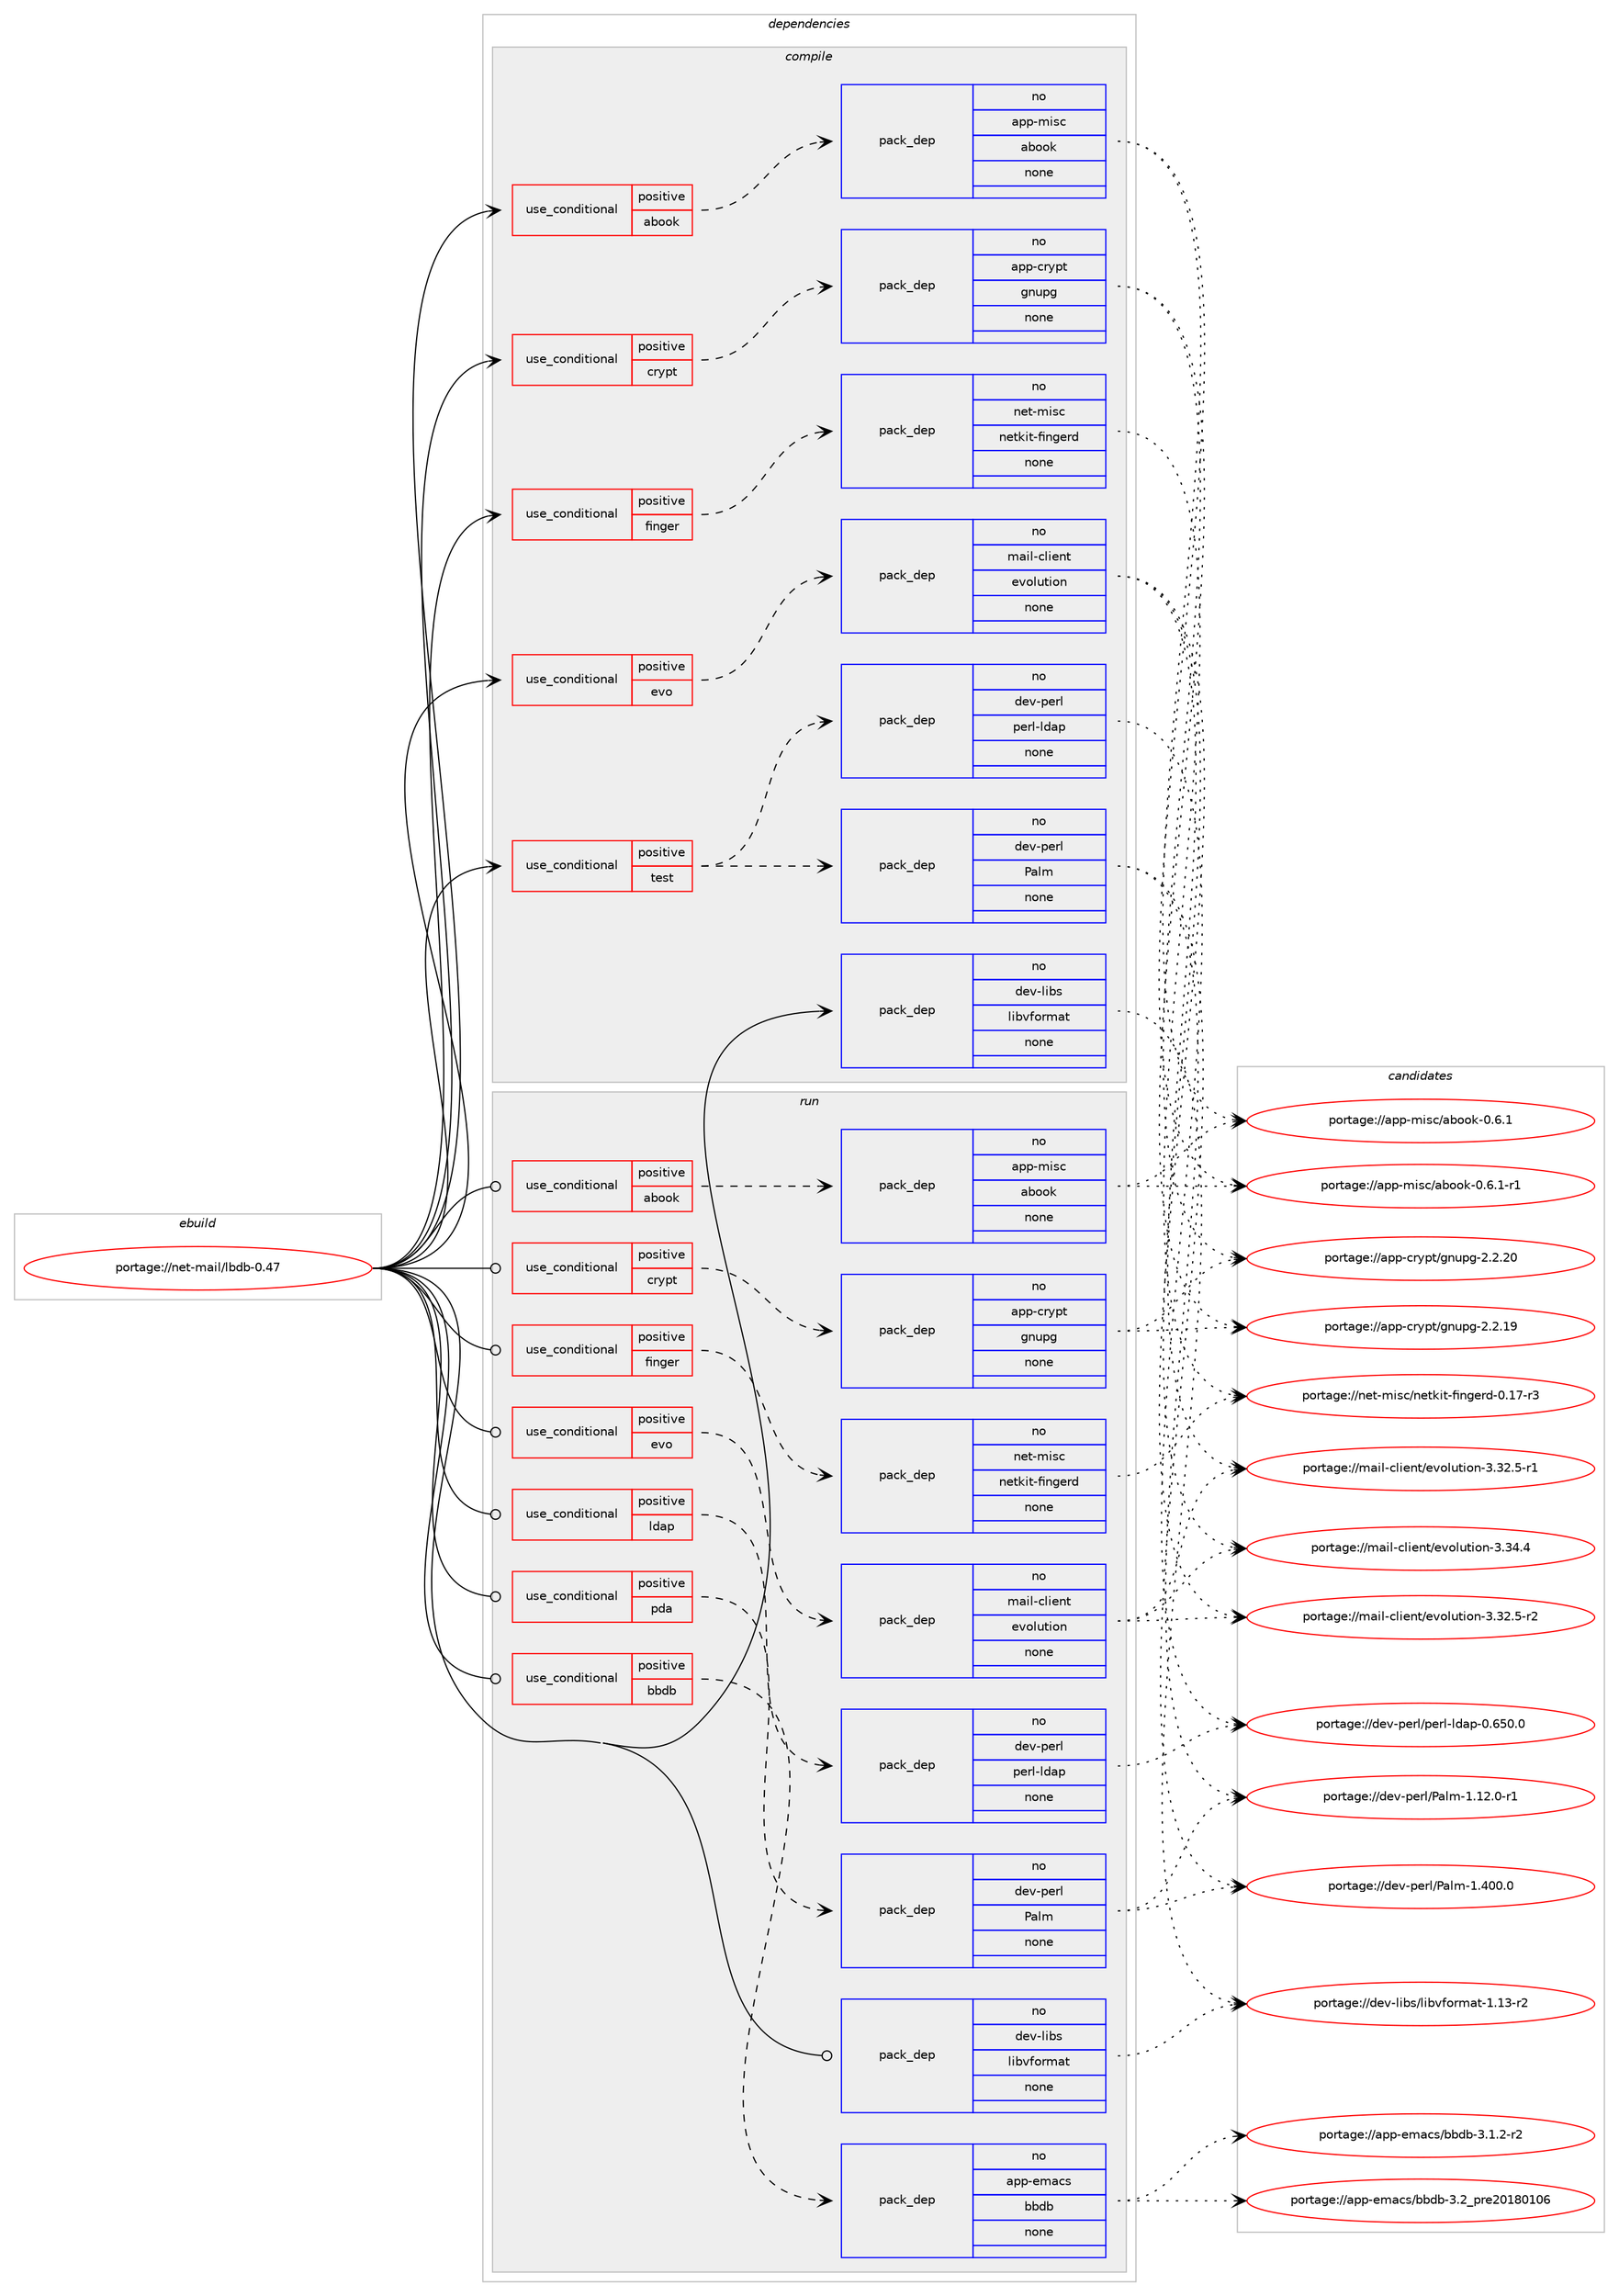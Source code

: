 digraph prolog {

# *************
# Graph options
# *************

newrank=true;
concentrate=true;
compound=true;
graph [rankdir=LR,fontname=Helvetica,fontsize=10,ranksep=1.5];#, ranksep=2.5, nodesep=0.2];
edge  [arrowhead=vee];
node  [fontname=Helvetica,fontsize=10];

# **********
# The ebuild
# **********

subgraph cluster_leftcol {
color=gray;
rank=same;
label=<<i>ebuild</i>>;
id [label="portage://net-mail/lbdb-0.47", color=red, width=4, href="../net-mail/lbdb-0.47.svg"];
}

# ****************
# The dependencies
# ****************

subgraph cluster_midcol {
color=gray;
label=<<i>dependencies</i>>;
subgraph cluster_compile {
fillcolor="#eeeeee";
style=filled;
label=<<i>compile</i>>;
subgraph cond750 {
dependency6777 [label=<<TABLE BORDER="0" CELLBORDER="1" CELLSPACING="0" CELLPADDING="4"><TR><TD ROWSPAN="3" CELLPADDING="10">use_conditional</TD></TR><TR><TD>positive</TD></TR><TR><TD>abook</TD></TR></TABLE>>, shape=none, color=red];
subgraph pack5950 {
dependency6778 [label=<<TABLE BORDER="0" CELLBORDER="1" CELLSPACING="0" CELLPADDING="4" WIDTH="220"><TR><TD ROWSPAN="6" CELLPADDING="30">pack_dep</TD></TR><TR><TD WIDTH="110">no</TD></TR><TR><TD>app-misc</TD></TR><TR><TD>abook</TD></TR><TR><TD>none</TD></TR><TR><TD></TD></TR></TABLE>>, shape=none, color=blue];
}
dependency6777:e -> dependency6778:w [weight=20,style="dashed",arrowhead="vee"];
}
id:e -> dependency6777:w [weight=20,style="solid",arrowhead="vee"];
subgraph cond751 {
dependency6779 [label=<<TABLE BORDER="0" CELLBORDER="1" CELLSPACING="0" CELLPADDING="4"><TR><TD ROWSPAN="3" CELLPADDING="10">use_conditional</TD></TR><TR><TD>positive</TD></TR><TR><TD>crypt</TD></TR></TABLE>>, shape=none, color=red];
subgraph pack5951 {
dependency6780 [label=<<TABLE BORDER="0" CELLBORDER="1" CELLSPACING="0" CELLPADDING="4" WIDTH="220"><TR><TD ROWSPAN="6" CELLPADDING="30">pack_dep</TD></TR><TR><TD WIDTH="110">no</TD></TR><TR><TD>app-crypt</TD></TR><TR><TD>gnupg</TD></TR><TR><TD>none</TD></TR><TR><TD></TD></TR></TABLE>>, shape=none, color=blue];
}
dependency6779:e -> dependency6780:w [weight=20,style="dashed",arrowhead="vee"];
}
id:e -> dependency6779:w [weight=20,style="solid",arrowhead="vee"];
subgraph cond752 {
dependency6781 [label=<<TABLE BORDER="0" CELLBORDER="1" CELLSPACING="0" CELLPADDING="4"><TR><TD ROWSPAN="3" CELLPADDING="10">use_conditional</TD></TR><TR><TD>positive</TD></TR><TR><TD>evo</TD></TR></TABLE>>, shape=none, color=red];
subgraph pack5952 {
dependency6782 [label=<<TABLE BORDER="0" CELLBORDER="1" CELLSPACING="0" CELLPADDING="4" WIDTH="220"><TR><TD ROWSPAN="6" CELLPADDING="30">pack_dep</TD></TR><TR><TD WIDTH="110">no</TD></TR><TR><TD>mail-client</TD></TR><TR><TD>evolution</TD></TR><TR><TD>none</TD></TR><TR><TD></TD></TR></TABLE>>, shape=none, color=blue];
}
dependency6781:e -> dependency6782:w [weight=20,style="dashed",arrowhead="vee"];
}
id:e -> dependency6781:w [weight=20,style="solid",arrowhead="vee"];
subgraph cond753 {
dependency6783 [label=<<TABLE BORDER="0" CELLBORDER="1" CELLSPACING="0" CELLPADDING="4"><TR><TD ROWSPAN="3" CELLPADDING="10">use_conditional</TD></TR><TR><TD>positive</TD></TR><TR><TD>finger</TD></TR></TABLE>>, shape=none, color=red];
subgraph pack5953 {
dependency6784 [label=<<TABLE BORDER="0" CELLBORDER="1" CELLSPACING="0" CELLPADDING="4" WIDTH="220"><TR><TD ROWSPAN="6" CELLPADDING="30">pack_dep</TD></TR><TR><TD WIDTH="110">no</TD></TR><TR><TD>net-misc</TD></TR><TR><TD>netkit-fingerd</TD></TR><TR><TD>none</TD></TR><TR><TD></TD></TR></TABLE>>, shape=none, color=blue];
}
dependency6783:e -> dependency6784:w [weight=20,style="dashed",arrowhead="vee"];
}
id:e -> dependency6783:w [weight=20,style="solid",arrowhead="vee"];
subgraph cond754 {
dependency6785 [label=<<TABLE BORDER="0" CELLBORDER="1" CELLSPACING="0" CELLPADDING="4"><TR><TD ROWSPAN="3" CELLPADDING="10">use_conditional</TD></TR><TR><TD>positive</TD></TR><TR><TD>test</TD></TR></TABLE>>, shape=none, color=red];
subgraph pack5954 {
dependency6786 [label=<<TABLE BORDER="0" CELLBORDER="1" CELLSPACING="0" CELLPADDING="4" WIDTH="220"><TR><TD ROWSPAN="6" CELLPADDING="30">pack_dep</TD></TR><TR><TD WIDTH="110">no</TD></TR><TR><TD>dev-perl</TD></TR><TR><TD>Palm</TD></TR><TR><TD>none</TD></TR><TR><TD></TD></TR></TABLE>>, shape=none, color=blue];
}
dependency6785:e -> dependency6786:w [weight=20,style="dashed",arrowhead="vee"];
subgraph pack5955 {
dependency6787 [label=<<TABLE BORDER="0" CELLBORDER="1" CELLSPACING="0" CELLPADDING="4" WIDTH="220"><TR><TD ROWSPAN="6" CELLPADDING="30">pack_dep</TD></TR><TR><TD WIDTH="110">no</TD></TR><TR><TD>dev-perl</TD></TR><TR><TD>perl-ldap</TD></TR><TR><TD>none</TD></TR><TR><TD></TD></TR></TABLE>>, shape=none, color=blue];
}
dependency6785:e -> dependency6787:w [weight=20,style="dashed",arrowhead="vee"];
}
id:e -> dependency6785:w [weight=20,style="solid",arrowhead="vee"];
subgraph pack5956 {
dependency6788 [label=<<TABLE BORDER="0" CELLBORDER="1" CELLSPACING="0" CELLPADDING="4" WIDTH="220"><TR><TD ROWSPAN="6" CELLPADDING="30">pack_dep</TD></TR><TR><TD WIDTH="110">no</TD></TR><TR><TD>dev-libs</TD></TR><TR><TD>libvformat</TD></TR><TR><TD>none</TD></TR><TR><TD></TD></TR></TABLE>>, shape=none, color=blue];
}
id:e -> dependency6788:w [weight=20,style="solid",arrowhead="vee"];
}
subgraph cluster_compileandrun {
fillcolor="#eeeeee";
style=filled;
label=<<i>compile and run</i>>;
}
subgraph cluster_run {
fillcolor="#eeeeee";
style=filled;
label=<<i>run</i>>;
subgraph cond755 {
dependency6789 [label=<<TABLE BORDER="0" CELLBORDER="1" CELLSPACING="0" CELLPADDING="4"><TR><TD ROWSPAN="3" CELLPADDING="10">use_conditional</TD></TR><TR><TD>positive</TD></TR><TR><TD>abook</TD></TR></TABLE>>, shape=none, color=red];
subgraph pack5957 {
dependency6790 [label=<<TABLE BORDER="0" CELLBORDER="1" CELLSPACING="0" CELLPADDING="4" WIDTH="220"><TR><TD ROWSPAN="6" CELLPADDING="30">pack_dep</TD></TR><TR><TD WIDTH="110">no</TD></TR><TR><TD>app-misc</TD></TR><TR><TD>abook</TD></TR><TR><TD>none</TD></TR><TR><TD></TD></TR></TABLE>>, shape=none, color=blue];
}
dependency6789:e -> dependency6790:w [weight=20,style="dashed",arrowhead="vee"];
}
id:e -> dependency6789:w [weight=20,style="solid",arrowhead="odot"];
subgraph cond756 {
dependency6791 [label=<<TABLE BORDER="0" CELLBORDER="1" CELLSPACING="0" CELLPADDING="4"><TR><TD ROWSPAN="3" CELLPADDING="10">use_conditional</TD></TR><TR><TD>positive</TD></TR><TR><TD>bbdb</TD></TR></TABLE>>, shape=none, color=red];
subgraph pack5958 {
dependency6792 [label=<<TABLE BORDER="0" CELLBORDER="1" CELLSPACING="0" CELLPADDING="4" WIDTH="220"><TR><TD ROWSPAN="6" CELLPADDING="30">pack_dep</TD></TR><TR><TD WIDTH="110">no</TD></TR><TR><TD>app-emacs</TD></TR><TR><TD>bbdb</TD></TR><TR><TD>none</TD></TR><TR><TD></TD></TR></TABLE>>, shape=none, color=blue];
}
dependency6791:e -> dependency6792:w [weight=20,style="dashed",arrowhead="vee"];
}
id:e -> dependency6791:w [weight=20,style="solid",arrowhead="odot"];
subgraph cond757 {
dependency6793 [label=<<TABLE BORDER="0" CELLBORDER="1" CELLSPACING="0" CELLPADDING="4"><TR><TD ROWSPAN="3" CELLPADDING="10">use_conditional</TD></TR><TR><TD>positive</TD></TR><TR><TD>crypt</TD></TR></TABLE>>, shape=none, color=red];
subgraph pack5959 {
dependency6794 [label=<<TABLE BORDER="0" CELLBORDER="1" CELLSPACING="0" CELLPADDING="4" WIDTH="220"><TR><TD ROWSPAN="6" CELLPADDING="30">pack_dep</TD></TR><TR><TD WIDTH="110">no</TD></TR><TR><TD>app-crypt</TD></TR><TR><TD>gnupg</TD></TR><TR><TD>none</TD></TR><TR><TD></TD></TR></TABLE>>, shape=none, color=blue];
}
dependency6793:e -> dependency6794:w [weight=20,style="dashed",arrowhead="vee"];
}
id:e -> dependency6793:w [weight=20,style="solid",arrowhead="odot"];
subgraph cond758 {
dependency6795 [label=<<TABLE BORDER="0" CELLBORDER="1" CELLSPACING="0" CELLPADDING="4"><TR><TD ROWSPAN="3" CELLPADDING="10">use_conditional</TD></TR><TR><TD>positive</TD></TR><TR><TD>evo</TD></TR></TABLE>>, shape=none, color=red];
subgraph pack5960 {
dependency6796 [label=<<TABLE BORDER="0" CELLBORDER="1" CELLSPACING="0" CELLPADDING="4" WIDTH="220"><TR><TD ROWSPAN="6" CELLPADDING="30">pack_dep</TD></TR><TR><TD WIDTH="110">no</TD></TR><TR><TD>mail-client</TD></TR><TR><TD>evolution</TD></TR><TR><TD>none</TD></TR><TR><TD></TD></TR></TABLE>>, shape=none, color=blue];
}
dependency6795:e -> dependency6796:w [weight=20,style="dashed",arrowhead="vee"];
}
id:e -> dependency6795:w [weight=20,style="solid",arrowhead="odot"];
subgraph cond759 {
dependency6797 [label=<<TABLE BORDER="0" CELLBORDER="1" CELLSPACING="0" CELLPADDING="4"><TR><TD ROWSPAN="3" CELLPADDING="10">use_conditional</TD></TR><TR><TD>positive</TD></TR><TR><TD>finger</TD></TR></TABLE>>, shape=none, color=red];
subgraph pack5961 {
dependency6798 [label=<<TABLE BORDER="0" CELLBORDER="1" CELLSPACING="0" CELLPADDING="4" WIDTH="220"><TR><TD ROWSPAN="6" CELLPADDING="30">pack_dep</TD></TR><TR><TD WIDTH="110">no</TD></TR><TR><TD>net-misc</TD></TR><TR><TD>netkit-fingerd</TD></TR><TR><TD>none</TD></TR><TR><TD></TD></TR></TABLE>>, shape=none, color=blue];
}
dependency6797:e -> dependency6798:w [weight=20,style="dashed",arrowhead="vee"];
}
id:e -> dependency6797:w [weight=20,style="solid",arrowhead="odot"];
subgraph cond760 {
dependency6799 [label=<<TABLE BORDER="0" CELLBORDER="1" CELLSPACING="0" CELLPADDING="4"><TR><TD ROWSPAN="3" CELLPADDING="10">use_conditional</TD></TR><TR><TD>positive</TD></TR><TR><TD>ldap</TD></TR></TABLE>>, shape=none, color=red];
subgraph pack5962 {
dependency6800 [label=<<TABLE BORDER="0" CELLBORDER="1" CELLSPACING="0" CELLPADDING="4" WIDTH="220"><TR><TD ROWSPAN="6" CELLPADDING="30">pack_dep</TD></TR><TR><TD WIDTH="110">no</TD></TR><TR><TD>dev-perl</TD></TR><TR><TD>perl-ldap</TD></TR><TR><TD>none</TD></TR><TR><TD></TD></TR></TABLE>>, shape=none, color=blue];
}
dependency6799:e -> dependency6800:w [weight=20,style="dashed",arrowhead="vee"];
}
id:e -> dependency6799:w [weight=20,style="solid",arrowhead="odot"];
subgraph cond761 {
dependency6801 [label=<<TABLE BORDER="0" CELLBORDER="1" CELLSPACING="0" CELLPADDING="4"><TR><TD ROWSPAN="3" CELLPADDING="10">use_conditional</TD></TR><TR><TD>positive</TD></TR><TR><TD>pda</TD></TR></TABLE>>, shape=none, color=red];
subgraph pack5963 {
dependency6802 [label=<<TABLE BORDER="0" CELLBORDER="1" CELLSPACING="0" CELLPADDING="4" WIDTH="220"><TR><TD ROWSPAN="6" CELLPADDING="30">pack_dep</TD></TR><TR><TD WIDTH="110">no</TD></TR><TR><TD>dev-perl</TD></TR><TR><TD>Palm</TD></TR><TR><TD>none</TD></TR><TR><TD></TD></TR></TABLE>>, shape=none, color=blue];
}
dependency6801:e -> dependency6802:w [weight=20,style="dashed",arrowhead="vee"];
}
id:e -> dependency6801:w [weight=20,style="solid",arrowhead="odot"];
subgraph pack5964 {
dependency6803 [label=<<TABLE BORDER="0" CELLBORDER="1" CELLSPACING="0" CELLPADDING="4" WIDTH="220"><TR><TD ROWSPAN="6" CELLPADDING="30">pack_dep</TD></TR><TR><TD WIDTH="110">no</TD></TR><TR><TD>dev-libs</TD></TR><TR><TD>libvformat</TD></TR><TR><TD>none</TD></TR><TR><TD></TD></TR></TABLE>>, shape=none, color=blue];
}
id:e -> dependency6803:w [weight=20,style="solid",arrowhead="odot"];
}
}

# **************
# The candidates
# **************

subgraph cluster_choices {
rank=same;
color=gray;
label=<<i>candidates</i>>;

subgraph choice5950 {
color=black;
nodesep=1;
choice9711211245109105115994797981111111074548465446494511449 [label="portage://app-misc/abook-0.6.1-r1", color=red, width=4,href="../app-misc/abook-0.6.1-r1.svg"];
choice971121124510910511599479798111111107454846544649 [label="portage://app-misc/abook-0.6.1", color=red, width=4,href="../app-misc/abook-0.6.1.svg"];
dependency6778:e -> choice9711211245109105115994797981111111074548465446494511449:w [style=dotted,weight="100"];
dependency6778:e -> choice971121124510910511599479798111111107454846544649:w [style=dotted,weight="100"];
}
subgraph choice5951 {
color=black;
nodesep=1;
choice9711211245991141211121164710311011711210345504650465048 [label="portage://app-crypt/gnupg-2.2.20", color=red, width=4,href="../app-crypt/gnupg-2.2.20.svg"];
choice9711211245991141211121164710311011711210345504650464957 [label="portage://app-crypt/gnupg-2.2.19", color=red, width=4,href="../app-crypt/gnupg-2.2.19.svg"];
dependency6780:e -> choice9711211245991141211121164710311011711210345504650465048:w [style=dotted,weight="100"];
dependency6780:e -> choice9711211245991141211121164710311011711210345504650464957:w [style=dotted,weight="100"];
}
subgraph choice5952 {
color=black;
nodesep=1;
choice1099710510845991081051011101164710111811110811711610511111045514651524652 [label="portage://mail-client/evolution-3.34.4", color=red, width=4,href="../mail-client/evolution-3.34.4.svg"];
choice10997105108459910810510111011647101118111108117116105111110455146515046534511450 [label="portage://mail-client/evolution-3.32.5-r2", color=red, width=4,href="../mail-client/evolution-3.32.5-r2.svg"];
choice10997105108459910810510111011647101118111108117116105111110455146515046534511449 [label="portage://mail-client/evolution-3.32.5-r1", color=red, width=4,href="../mail-client/evolution-3.32.5-r1.svg"];
dependency6782:e -> choice1099710510845991081051011101164710111811110811711610511111045514651524652:w [style=dotted,weight="100"];
dependency6782:e -> choice10997105108459910810510111011647101118111108117116105111110455146515046534511450:w [style=dotted,weight="100"];
dependency6782:e -> choice10997105108459910810510111011647101118111108117116105111110455146515046534511449:w [style=dotted,weight="100"];
}
subgraph choice5953 {
color=black;
nodesep=1;
choice1101011164510910511599471101011161071051164510210511010310111410045484649554511451 [label="portage://net-misc/netkit-fingerd-0.17-r3", color=red, width=4,href="../net-misc/netkit-fingerd-0.17-r3.svg"];
dependency6784:e -> choice1101011164510910511599471101011161071051164510210511010310111410045484649554511451:w [style=dotted,weight="100"];
}
subgraph choice5954 {
color=black;
nodesep=1;
choice100101118451121011141084780971081094549465248484648 [label="portage://dev-perl/Palm-1.400.0", color=red, width=4,href="../dev-perl/Palm-1.400.0.svg"];
choice10010111845112101114108478097108109454946495046484511449 [label="portage://dev-perl/Palm-1.12.0-r1", color=red, width=4,href="../dev-perl/Palm-1.12.0-r1.svg"];
dependency6786:e -> choice100101118451121011141084780971081094549465248484648:w [style=dotted,weight="100"];
dependency6786:e -> choice10010111845112101114108478097108109454946495046484511449:w [style=dotted,weight="100"];
}
subgraph choice5955 {
color=black;
nodesep=1;
choice100101118451121011141084711210111410845108100971124548465453484648 [label="portage://dev-perl/perl-ldap-0.650.0", color=red, width=4,href="../dev-perl/perl-ldap-0.650.0.svg"];
dependency6787:e -> choice100101118451121011141084711210111410845108100971124548465453484648:w [style=dotted,weight="100"];
}
subgraph choice5956 {
color=black;
nodesep=1;
choice100101118451081059811547108105981181021111141099711645494649514511450 [label="portage://dev-libs/libvformat-1.13-r2", color=red, width=4,href="../dev-libs/libvformat-1.13-r2.svg"];
dependency6788:e -> choice100101118451081059811547108105981181021111141099711645494649514511450:w [style=dotted,weight="100"];
}
subgraph choice5957 {
color=black;
nodesep=1;
choice9711211245109105115994797981111111074548465446494511449 [label="portage://app-misc/abook-0.6.1-r1", color=red, width=4,href="../app-misc/abook-0.6.1-r1.svg"];
choice971121124510910511599479798111111107454846544649 [label="portage://app-misc/abook-0.6.1", color=red, width=4,href="../app-misc/abook-0.6.1.svg"];
dependency6790:e -> choice9711211245109105115994797981111111074548465446494511449:w [style=dotted,weight="100"];
dependency6790:e -> choice971121124510910511599479798111111107454846544649:w [style=dotted,weight="100"];
}
subgraph choice5958 {
color=black;
nodesep=1;
choice971121124510110997991154798981009845514650951121141015048495648494854 [label="portage://app-emacs/bbdb-3.2_pre20180106", color=red, width=4,href="../app-emacs/bbdb-3.2_pre20180106.svg"];
choice97112112451011099799115479898100984551464946504511450 [label="portage://app-emacs/bbdb-3.1.2-r2", color=red, width=4,href="../app-emacs/bbdb-3.1.2-r2.svg"];
dependency6792:e -> choice971121124510110997991154798981009845514650951121141015048495648494854:w [style=dotted,weight="100"];
dependency6792:e -> choice97112112451011099799115479898100984551464946504511450:w [style=dotted,weight="100"];
}
subgraph choice5959 {
color=black;
nodesep=1;
choice9711211245991141211121164710311011711210345504650465048 [label="portage://app-crypt/gnupg-2.2.20", color=red, width=4,href="../app-crypt/gnupg-2.2.20.svg"];
choice9711211245991141211121164710311011711210345504650464957 [label="portage://app-crypt/gnupg-2.2.19", color=red, width=4,href="../app-crypt/gnupg-2.2.19.svg"];
dependency6794:e -> choice9711211245991141211121164710311011711210345504650465048:w [style=dotted,weight="100"];
dependency6794:e -> choice9711211245991141211121164710311011711210345504650464957:w [style=dotted,weight="100"];
}
subgraph choice5960 {
color=black;
nodesep=1;
choice1099710510845991081051011101164710111811110811711610511111045514651524652 [label="portage://mail-client/evolution-3.34.4", color=red, width=4,href="../mail-client/evolution-3.34.4.svg"];
choice10997105108459910810510111011647101118111108117116105111110455146515046534511450 [label="portage://mail-client/evolution-3.32.5-r2", color=red, width=4,href="../mail-client/evolution-3.32.5-r2.svg"];
choice10997105108459910810510111011647101118111108117116105111110455146515046534511449 [label="portage://mail-client/evolution-3.32.5-r1", color=red, width=4,href="../mail-client/evolution-3.32.5-r1.svg"];
dependency6796:e -> choice1099710510845991081051011101164710111811110811711610511111045514651524652:w [style=dotted,weight="100"];
dependency6796:e -> choice10997105108459910810510111011647101118111108117116105111110455146515046534511450:w [style=dotted,weight="100"];
dependency6796:e -> choice10997105108459910810510111011647101118111108117116105111110455146515046534511449:w [style=dotted,weight="100"];
}
subgraph choice5961 {
color=black;
nodesep=1;
choice1101011164510910511599471101011161071051164510210511010310111410045484649554511451 [label="portage://net-misc/netkit-fingerd-0.17-r3", color=red, width=4,href="../net-misc/netkit-fingerd-0.17-r3.svg"];
dependency6798:e -> choice1101011164510910511599471101011161071051164510210511010310111410045484649554511451:w [style=dotted,weight="100"];
}
subgraph choice5962 {
color=black;
nodesep=1;
choice100101118451121011141084711210111410845108100971124548465453484648 [label="portage://dev-perl/perl-ldap-0.650.0", color=red, width=4,href="../dev-perl/perl-ldap-0.650.0.svg"];
dependency6800:e -> choice100101118451121011141084711210111410845108100971124548465453484648:w [style=dotted,weight="100"];
}
subgraph choice5963 {
color=black;
nodesep=1;
choice100101118451121011141084780971081094549465248484648 [label="portage://dev-perl/Palm-1.400.0", color=red, width=4,href="../dev-perl/Palm-1.400.0.svg"];
choice10010111845112101114108478097108109454946495046484511449 [label="portage://dev-perl/Palm-1.12.0-r1", color=red, width=4,href="../dev-perl/Palm-1.12.0-r1.svg"];
dependency6802:e -> choice100101118451121011141084780971081094549465248484648:w [style=dotted,weight="100"];
dependency6802:e -> choice10010111845112101114108478097108109454946495046484511449:w [style=dotted,weight="100"];
}
subgraph choice5964 {
color=black;
nodesep=1;
choice100101118451081059811547108105981181021111141099711645494649514511450 [label="portage://dev-libs/libvformat-1.13-r2", color=red, width=4,href="../dev-libs/libvformat-1.13-r2.svg"];
dependency6803:e -> choice100101118451081059811547108105981181021111141099711645494649514511450:w [style=dotted,weight="100"];
}
}

}
